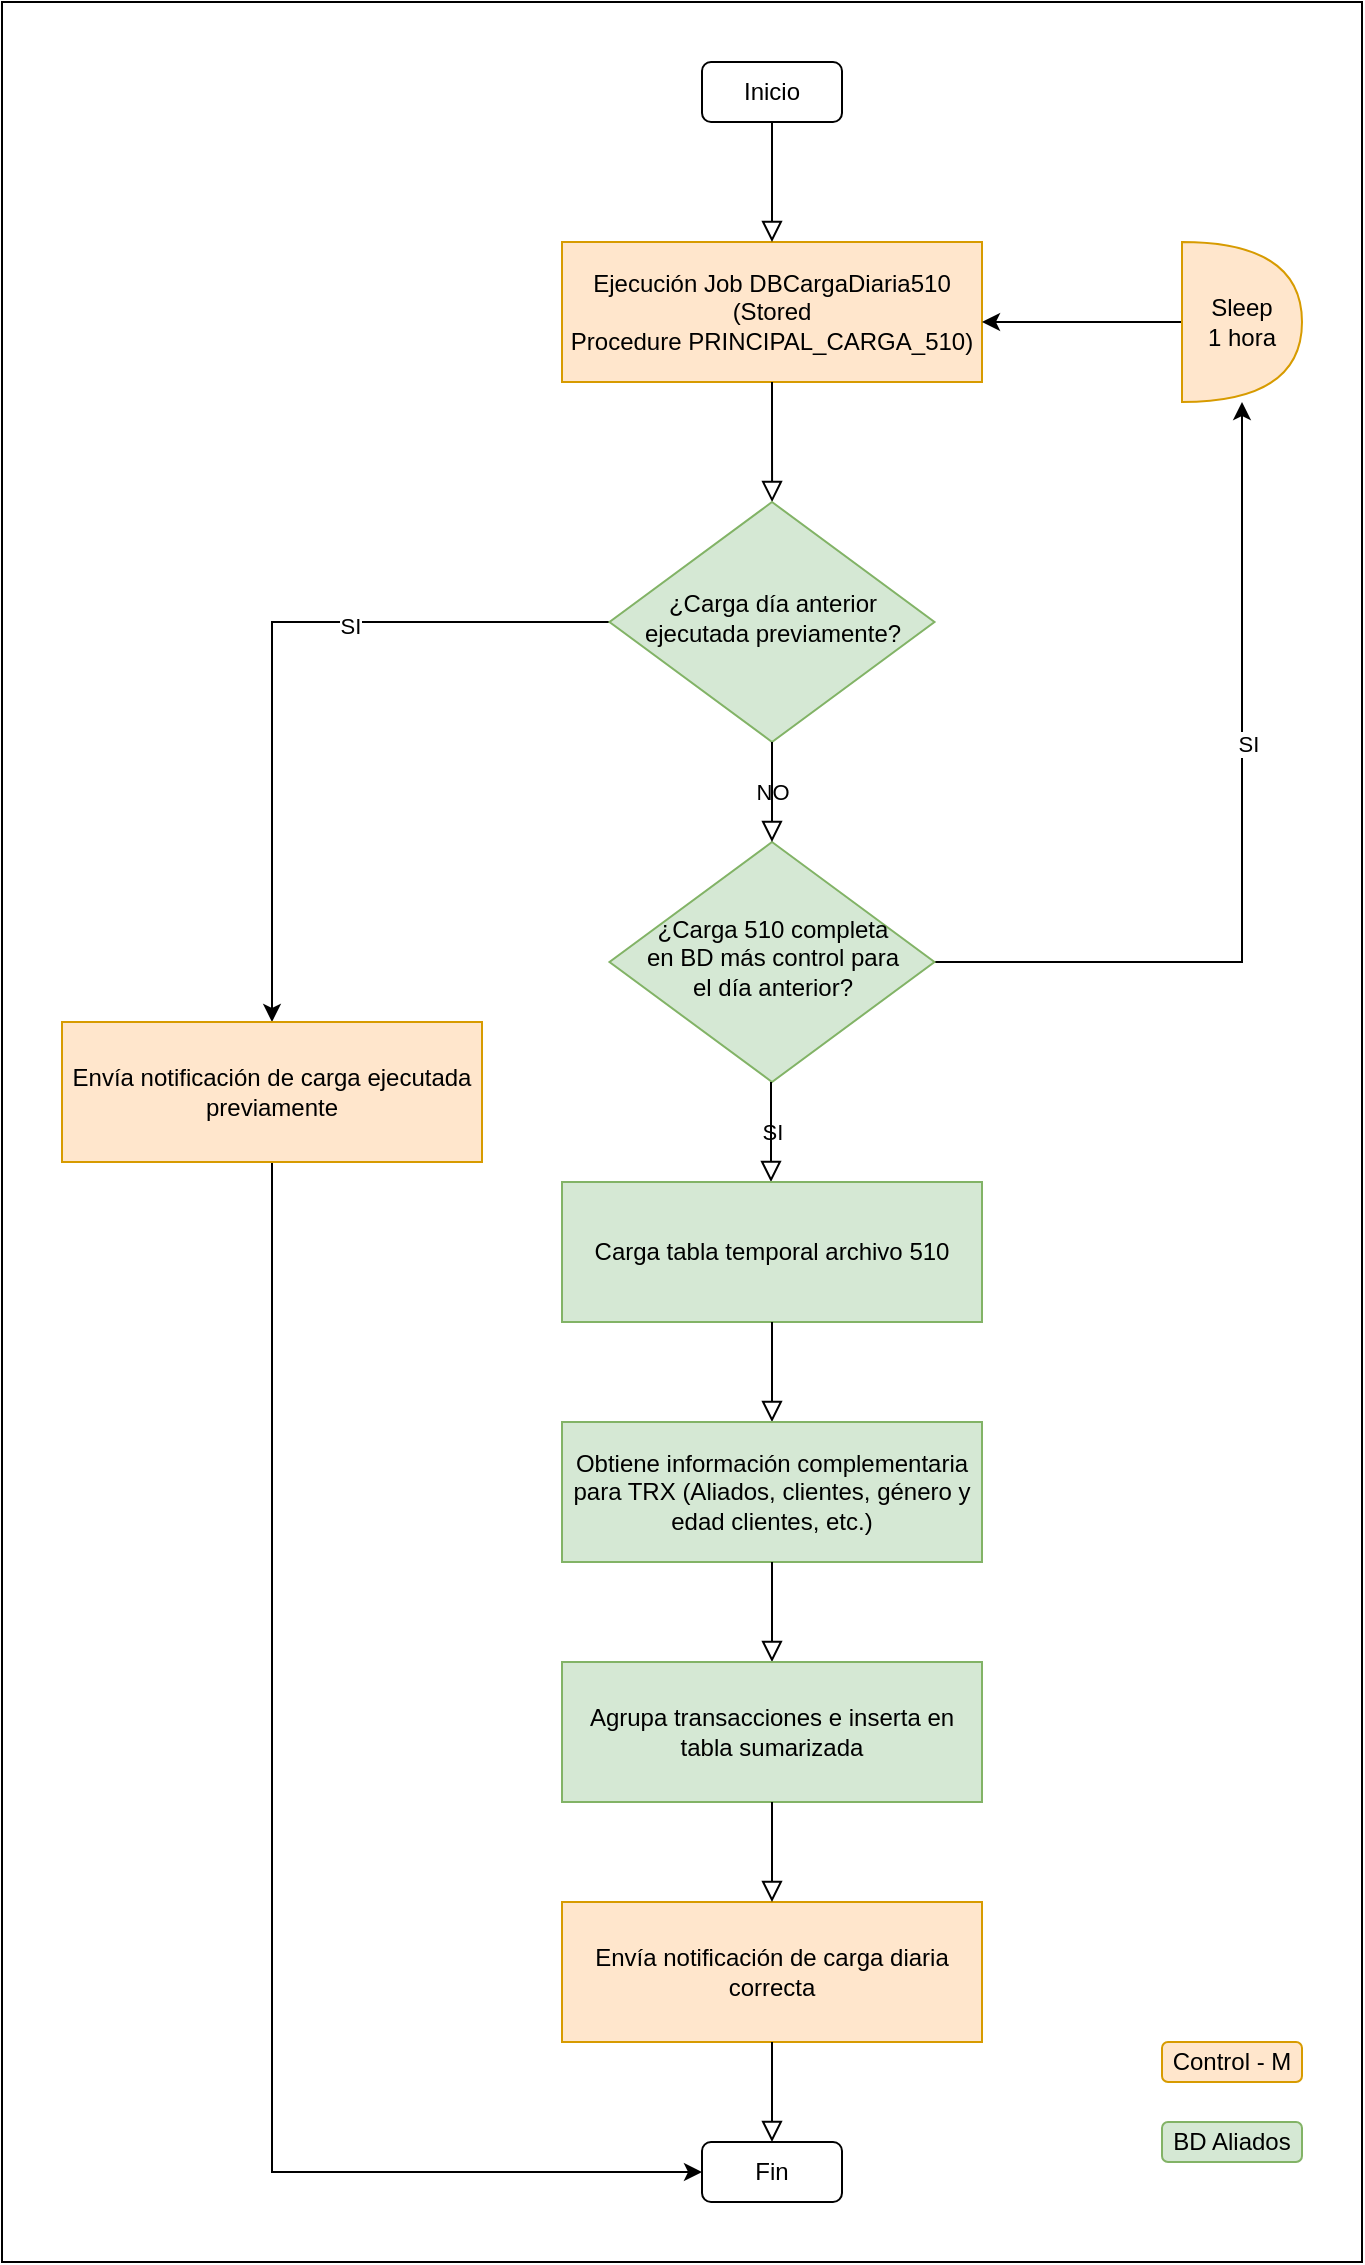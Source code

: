 <mxfile version="14.3.2" type="github">
  <diagram id="C5RBs43oDa-KdzZeNtuy" name="Page-1">
    <mxGraphModel dx="2187" dy="2003" grid="1" gridSize="10" guides="1" tooltips="1" connect="1" arrows="1" fold="1" page="1" pageScale="1" pageWidth="827" pageHeight="1169" math="0" shadow="0">
      <root>
        <mxCell id="WIyWlLk6GJQsqaUBKTNV-0" />
        <mxCell id="WIyWlLk6GJQsqaUBKTNV-1" parent="WIyWlLk6GJQsqaUBKTNV-0" />
        <mxCell id="Vl72aRN3SbKEqZ6TAuXg-37" value="" style="rounded=0;whiteSpace=wrap;html=1;" vertex="1" parent="WIyWlLk6GJQsqaUBKTNV-1">
          <mxGeometry x="-170" y="-40" width="680" height="1130" as="geometry" />
        </mxCell>
        <mxCell id="WIyWlLk6GJQsqaUBKTNV-3" value="Ejecución Job&amp;nbsp;DBCargaDiaria510&lt;br&gt;(Stored Procedure&amp;nbsp;PRINCIPAL_CARGA_510)" style="rounded=0;whiteSpace=wrap;html=1;fontSize=12;glass=0;strokeWidth=1;shadow=0;fillColor=#ffe6cc;strokeColor=#d79b00;" parent="WIyWlLk6GJQsqaUBKTNV-1" vertex="1">
          <mxGeometry x="110" y="80" width="210" height="70" as="geometry" />
        </mxCell>
        <mxCell id="Vl72aRN3SbKEqZ6TAuXg-1" value="Inicio" style="rounded=1;whiteSpace=wrap;html=1;fontSize=12;glass=0;strokeWidth=1;shadow=0;" vertex="1" parent="WIyWlLk6GJQsqaUBKTNV-1">
          <mxGeometry x="180" y="-10" width="70" height="30" as="geometry" />
        </mxCell>
        <mxCell id="Vl72aRN3SbKEqZ6TAuXg-2" value="" style="rounded=0;html=1;jettySize=auto;orthogonalLoop=1;fontSize=11;endArrow=block;endFill=0;endSize=8;strokeWidth=1;shadow=0;labelBackgroundColor=none;edgeStyle=orthogonalEdgeStyle;" edge="1" parent="WIyWlLk6GJQsqaUBKTNV-1" source="Vl72aRN3SbKEqZ6TAuXg-1" target="WIyWlLk6GJQsqaUBKTNV-3">
          <mxGeometry relative="1" as="geometry">
            <mxPoint x="219.5" y="30" as="sourcePoint" />
            <mxPoint x="219.5" y="80" as="targetPoint" />
          </mxGeometry>
        </mxCell>
        <mxCell id="Vl72aRN3SbKEqZ6TAuXg-5" value="" style="rounded=0;html=1;jettySize=auto;orthogonalLoop=1;fontSize=11;endArrow=block;endFill=0;endSize=8;strokeWidth=1;shadow=0;labelBackgroundColor=none;edgeStyle=orthogonalEdgeStyle;" edge="1" parent="WIyWlLk6GJQsqaUBKTNV-1" source="WIyWlLk6GJQsqaUBKTNV-3" target="Vl72aRN3SbKEqZ6TAuXg-11">
          <mxGeometry relative="1" as="geometry">
            <mxPoint x="510" y="70" as="sourcePoint" />
            <mxPoint x="215" y="210" as="targetPoint" />
          </mxGeometry>
        </mxCell>
        <mxCell id="Vl72aRN3SbKEqZ6TAuXg-6" value="Fin" style="rounded=1;whiteSpace=wrap;html=1;fontSize=12;glass=0;strokeWidth=1;shadow=0;" vertex="1" parent="WIyWlLk6GJQsqaUBKTNV-1">
          <mxGeometry x="180" y="1030" width="70" height="30" as="geometry" />
        </mxCell>
        <mxCell id="Vl72aRN3SbKEqZ6TAuXg-7" value="Control - M" style="rounded=1;whiteSpace=wrap;html=1;fontSize=12;glass=0;strokeWidth=1;shadow=0;fillColor=#ffe6cc;strokeColor=#d79b00;" vertex="1" parent="WIyWlLk6GJQsqaUBKTNV-1">
          <mxGeometry x="410" y="980" width="70" height="20" as="geometry" />
        </mxCell>
        <mxCell id="Vl72aRN3SbKEqZ6TAuXg-9" value="BD Aliados" style="rounded=1;whiteSpace=wrap;html=1;fontSize=12;glass=0;strokeWidth=1;shadow=0;fillColor=#d5e8d4;strokeColor=#82b366;" vertex="1" parent="WIyWlLk6GJQsqaUBKTNV-1">
          <mxGeometry x="410" y="1020" width="70" height="20" as="geometry" />
        </mxCell>
        <mxCell id="Vl72aRN3SbKEqZ6TAuXg-15" style="edgeStyle=orthogonalEdgeStyle;rounded=0;orthogonalLoop=1;jettySize=auto;html=1;" edge="1" parent="WIyWlLk6GJQsqaUBKTNV-1" source="Vl72aRN3SbKEqZ6TAuXg-11" target="Vl72aRN3SbKEqZ6TAuXg-14">
          <mxGeometry relative="1" as="geometry" />
        </mxCell>
        <mxCell id="Vl72aRN3SbKEqZ6TAuXg-16" value="SI" style="edgeLabel;html=1;align=center;verticalAlign=middle;resizable=0;points=[];" vertex="1" connectable="0" parent="Vl72aRN3SbKEqZ6TAuXg-15">
          <mxGeometry x="-0.291" y="2" relative="1" as="geometry">
            <mxPoint as="offset" />
          </mxGeometry>
        </mxCell>
        <mxCell id="Vl72aRN3SbKEqZ6TAuXg-11" value="¿Carga día anterior ejecutada previamente?" style="rhombus;whiteSpace=wrap;html=1;shadow=0;fontFamily=Helvetica;fontSize=12;align=center;strokeWidth=1;spacing=6;spacingTop=-4;fillColor=#d5e8d4;strokeColor=#82b366;" vertex="1" parent="WIyWlLk6GJQsqaUBKTNV-1">
          <mxGeometry x="133.75" y="210" width="162.5" height="120" as="geometry" />
        </mxCell>
        <mxCell id="Vl72aRN3SbKEqZ6TAuXg-17" style="edgeStyle=orthogonalEdgeStyle;rounded=0;orthogonalLoop=1;jettySize=auto;html=1;" edge="1" parent="WIyWlLk6GJQsqaUBKTNV-1" source="Vl72aRN3SbKEqZ6TAuXg-14" target="Vl72aRN3SbKEqZ6TAuXg-6">
          <mxGeometry relative="1" as="geometry">
            <Array as="points">
              <mxPoint x="-35" y="1045" />
            </Array>
          </mxGeometry>
        </mxCell>
        <mxCell id="Vl72aRN3SbKEqZ6TAuXg-14" value="Envía notificación de carga ejecutada previamente" style="rounded=0;whiteSpace=wrap;html=1;fontSize=12;glass=0;strokeWidth=1;shadow=0;fillColor=#ffe6cc;strokeColor=#d79b00;" vertex="1" parent="WIyWlLk6GJQsqaUBKTNV-1">
          <mxGeometry x="-140" y="470" width="210" height="70" as="geometry" />
        </mxCell>
        <mxCell id="Vl72aRN3SbKEqZ6TAuXg-21" style="edgeStyle=orthogonalEdgeStyle;rounded=0;orthogonalLoop=1;jettySize=auto;html=1;" edge="1" parent="WIyWlLk6GJQsqaUBKTNV-1" source="Vl72aRN3SbKEqZ6TAuXg-18" target="Vl72aRN3SbKEqZ6TAuXg-20">
          <mxGeometry relative="1" as="geometry" />
        </mxCell>
        <mxCell id="Vl72aRN3SbKEqZ6TAuXg-23" value="SI" style="edgeLabel;html=1;align=center;verticalAlign=middle;resizable=0;points=[];" vertex="1" connectable="0" parent="Vl72aRN3SbKEqZ6TAuXg-21">
          <mxGeometry x="0.214" y="-3" relative="1" as="geometry">
            <mxPoint as="offset" />
          </mxGeometry>
        </mxCell>
        <mxCell id="Vl72aRN3SbKEqZ6TAuXg-18" value="¿Carga 510 completa &lt;br&gt;en BD más control para &lt;br&gt;el día anterior?" style="rhombus;whiteSpace=wrap;html=1;shadow=0;fontFamily=Helvetica;fontSize=12;align=center;strokeWidth=1;spacing=6;spacingTop=-4;fillColor=#d5e8d4;strokeColor=#82b366;" vertex="1" parent="WIyWlLk6GJQsqaUBKTNV-1">
          <mxGeometry x="133.75" y="380" width="162.5" height="120" as="geometry" />
        </mxCell>
        <mxCell id="Vl72aRN3SbKEqZ6TAuXg-19" value="NO" style="rounded=0;html=1;jettySize=auto;orthogonalLoop=1;fontSize=11;endArrow=block;endFill=0;endSize=8;strokeWidth=1;shadow=0;labelBackgroundColor=none;edgeStyle=orthogonalEdgeStyle;" edge="1" parent="WIyWlLk6GJQsqaUBKTNV-1" source="Vl72aRN3SbKEqZ6TAuXg-11" target="Vl72aRN3SbKEqZ6TAuXg-18">
          <mxGeometry relative="1" as="geometry">
            <mxPoint x="214.5" y="330" as="sourcePoint" />
            <mxPoint x="214.5" y="380" as="targetPoint" />
          </mxGeometry>
        </mxCell>
        <mxCell id="Vl72aRN3SbKEqZ6TAuXg-24" style="edgeStyle=orthogonalEdgeStyle;rounded=0;orthogonalLoop=1;jettySize=auto;html=1;" edge="1" parent="WIyWlLk6GJQsqaUBKTNV-1" source="Vl72aRN3SbKEqZ6TAuXg-20" target="WIyWlLk6GJQsqaUBKTNV-3">
          <mxGeometry relative="1" as="geometry">
            <Array as="points">
              <mxPoint x="444" y="115" />
            </Array>
          </mxGeometry>
        </mxCell>
        <mxCell id="Vl72aRN3SbKEqZ6TAuXg-20" value="Sleep &lt;br&gt;1 hora" style="shape=or;whiteSpace=wrap;html=1;rounded=1;fillColor=#ffe6cc;strokeColor=#d79b00;" vertex="1" parent="WIyWlLk6GJQsqaUBKTNV-1">
          <mxGeometry x="420" y="80" width="60" height="80" as="geometry" />
        </mxCell>
        <mxCell id="Vl72aRN3SbKEqZ6TAuXg-25" value="SI" style="rounded=0;html=1;jettySize=auto;orthogonalLoop=1;fontSize=11;endArrow=block;endFill=0;endSize=8;strokeWidth=1;shadow=0;labelBackgroundColor=none;edgeStyle=orthogonalEdgeStyle;" edge="1" parent="WIyWlLk6GJQsqaUBKTNV-1" target="Vl72aRN3SbKEqZ6TAuXg-26">
          <mxGeometry relative="1" as="geometry">
            <mxPoint x="214.5" y="500" as="sourcePoint" />
            <mxPoint x="214.5" y="550" as="targetPoint" />
          </mxGeometry>
        </mxCell>
        <mxCell id="Vl72aRN3SbKEqZ6TAuXg-26" value="Carga tabla temporal archivo 510" style="rounded=0;whiteSpace=wrap;html=1;fontSize=12;glass=0;strokeWidth=1;shadow=0;fillColor=#d5e8d4;strokeColor=#82b366;" vertex="1" parent="WIyWlLk6GJQsqaUBKTNV-1">
          <mxGeometry x="110" y="550" width="210" height="70" as="geometry" />
        </mxCell>
        <mxCell id="Vl72aRN3SbKEqZ6TAuXg-27" value="" style="rounded=0;html=1;jettySize=auto;orthogonalLoop=1;fontSize=11;endArrow=block;endFill=0;endSize=8;strokeWidth=1;shadow=0;labelBackgroundColor=none;edgeStyle=orthogonalEdgeStyle;" edge="1" parent="WIyWlLk6GJQsqaUBKTNV-1" target="Vl72aRN3SbKEqZ6TAuXg-28" source="Vl72aRN3SbKEqZ6TAuXg-26">
          <mxGeometry relative="1" as="geometry">
            <mxPoint x="214.5" y="620" as="sourcePoint" />
            <mxPoint x="214.5" y="670" as="targetPoint" />
          </mxGeometry>
        </mxCell>
        <mxCell id="Vl72aRN3SbKEqZ6TAuXg-28" value="Obtiene información complementaria para TRX (Aliados, clientes, género y edad clientes, etc.)" style="rounded=0;whiteSpace=wrap;html=1;fontSize=12;glass=0;strokeWidth=1;shadow=0;fillColor=#d5e8d4;strokeColor=#82b366;" vertex="1" parent="WIyWlLk6GJQsqaUBKTNV-1">
          <mxGeometry x="110" y="670" width="210" height="70" as="geometry" />
        </mxCell>
        <mxCell id="Vl72aRN3SbKEqZ6TAuXg-29" value="" style="rounded=0;html=1;jettySize=auto;orthogonalLoop=1;fontSize=11;endArrow=block;endFill=0;endSize=8;strokeWidth=1;shadow=0;labelBackgroundColor=none;edgeStyle=orthogonalEdgeStyle;" edge="1" parent="WIyWlLk6GJQsqaUBKTNV-1" source="Vl72aRN3SbKEqZ6TAuXg-28" target="Vl72aRN3SbKEqZ6TAuXg-30">
          <mxGeometry relative="1" as="geometry">
            <mxPoint x="214.5" y="740" as="sourcePoint" />
            <mxPoint x="214.5" y="790" as="targetPoint" />
          </mxGeometry>
        </mxCell>
        <mxCell id="Vl72aRN3SbKEqZ6TAuXg-30" value="Agrupa transacciones e inserta en tabla sumarizada" style="rounded=0;whiteSpace=wrap;html=1;fontSize=12;glass=0;strokeWidth=1;shadow=0;fillColor=#d5e8d4;strokeColor=#82b366;" vertex="1" parent="WIyWlLk6GJQsqaUBKTNV-1">
          <mxGeometry x="110" y="790" width="210" height="70" as="geometry" />
        </mxCell>
        <mxCell id="Vl72aRN3SbKEqZ6TAuXg-31" value="Envía notificación de carga diaria correcta" style="rounded=0;whiteSpace=wrap;html=1;fontSize=12;glass=0;strokeWidth=1;shadow=0;fillColor=#ffe6cc;strokeColor=#d79b00;" vertex="1" parent="WIyWlLk6GJQsqaUBKTNV-1">
          <mxGeometry x="110" y="910" width="210" height="70" as="geometry" />
        </mxCell>
        <mxCell id="Vl72aRN3SbKEqZ6TAuXg-32" value="" style="rounded=0;html=1;jettySize=auto;orthogonalLoop=1;fontSize=11;endArrow=block;endFill=0;endSize=8;strokeWidth=1;shadow=0;labelBackgroundColor=none;edgeStyle=orthogonalEdgeStyle;" edge="1" parent="WIyWlLk6GJQsqaUBKTNV-1" source="Vl72aRN3SbKEqZ6TAuXg-30" target="Vl72aRN3SbKEqZ6TAuXg-31">
          <mxGeometry relative="1" as="geometry">
            <mxPoint x="214.5" y="860" as="sourcePoint" />
            <mxPoint x="214.5" y="910" as="targetPoint" />
          </mxGeometry>
        </mxCell>
        <mxCell id="Vl72aRN3SbKEqZ6TAuXg-36" value="" style="rounded=0;html=1;jettySize=auto;orthogonalLoop=1;fontSize=11;endArrow=block;endFill=0;endSize=8;strokeWidth=1;shadow=0;labelBackgroundColor=none;edgeStyle=orthogonalEdgeStyle;" edge="1" parent="WIyWlLk6GJQsqaUBKTNV-1" source="Vl72aRN3SbKEqZ6TAuXg-31" target="Vl72aRN3SbKEqZ6TAuXg-6">
          <mxGeometry relative="1" as="geometry">
            <mxPoint x="214.5" y="980" as="sourcePoint" />
            <mxPoint x="214.5" y="1030" as="targetPoint" />
          </mxGeometry>
        </mxCell>
      </root>
    </mxGraphModel>
  </diagram>
</mxfile>
